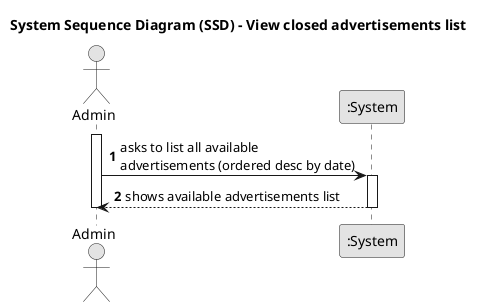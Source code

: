 @startuml
skinparam monochrome true
skinparam packageStyle rectangle
skinparam shadowing false

title System Sequence Diagram (SSD) - View closed advertisements list

autonumber

actor "Admin" as Admin
participant ":System" as System

activate "Admin"

    "Admin" -> System : asks to list all available\nadvertisements (ordered desc by date)
    activate System

        System --> "Admin" : shows available advertisements list
    deactivate System


deactivate "Admin"
@enduml